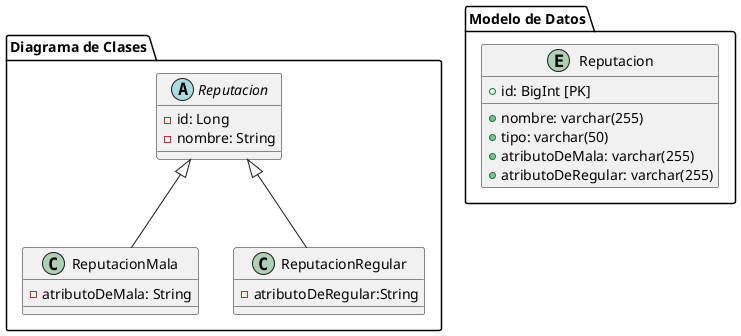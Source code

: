 @startuml

package "Diagrama de Clases" {
    abstract class Reputacion {
        -id: Long
        -nombre: String
    }

    class ReputacionMala {
    -atributoDeMala: String
    }

    class ReputacionRegular {
    -atributoDeRegular:String
    }

    Reputacion <|-- ReputacionMala
    Reputacion <|-- ReputacionRegular
}

package "Modelo de Datos" as modelo {
    entity "Reputacion" as reputacion {
        +id: BigInt [PK]
        +nombre: varchar(255)
        +tipo: varchar(50)
        +atributoDeMala: varchar(255)
        +atributoDeRegular: varchar(255)
    }


}
@enduml

